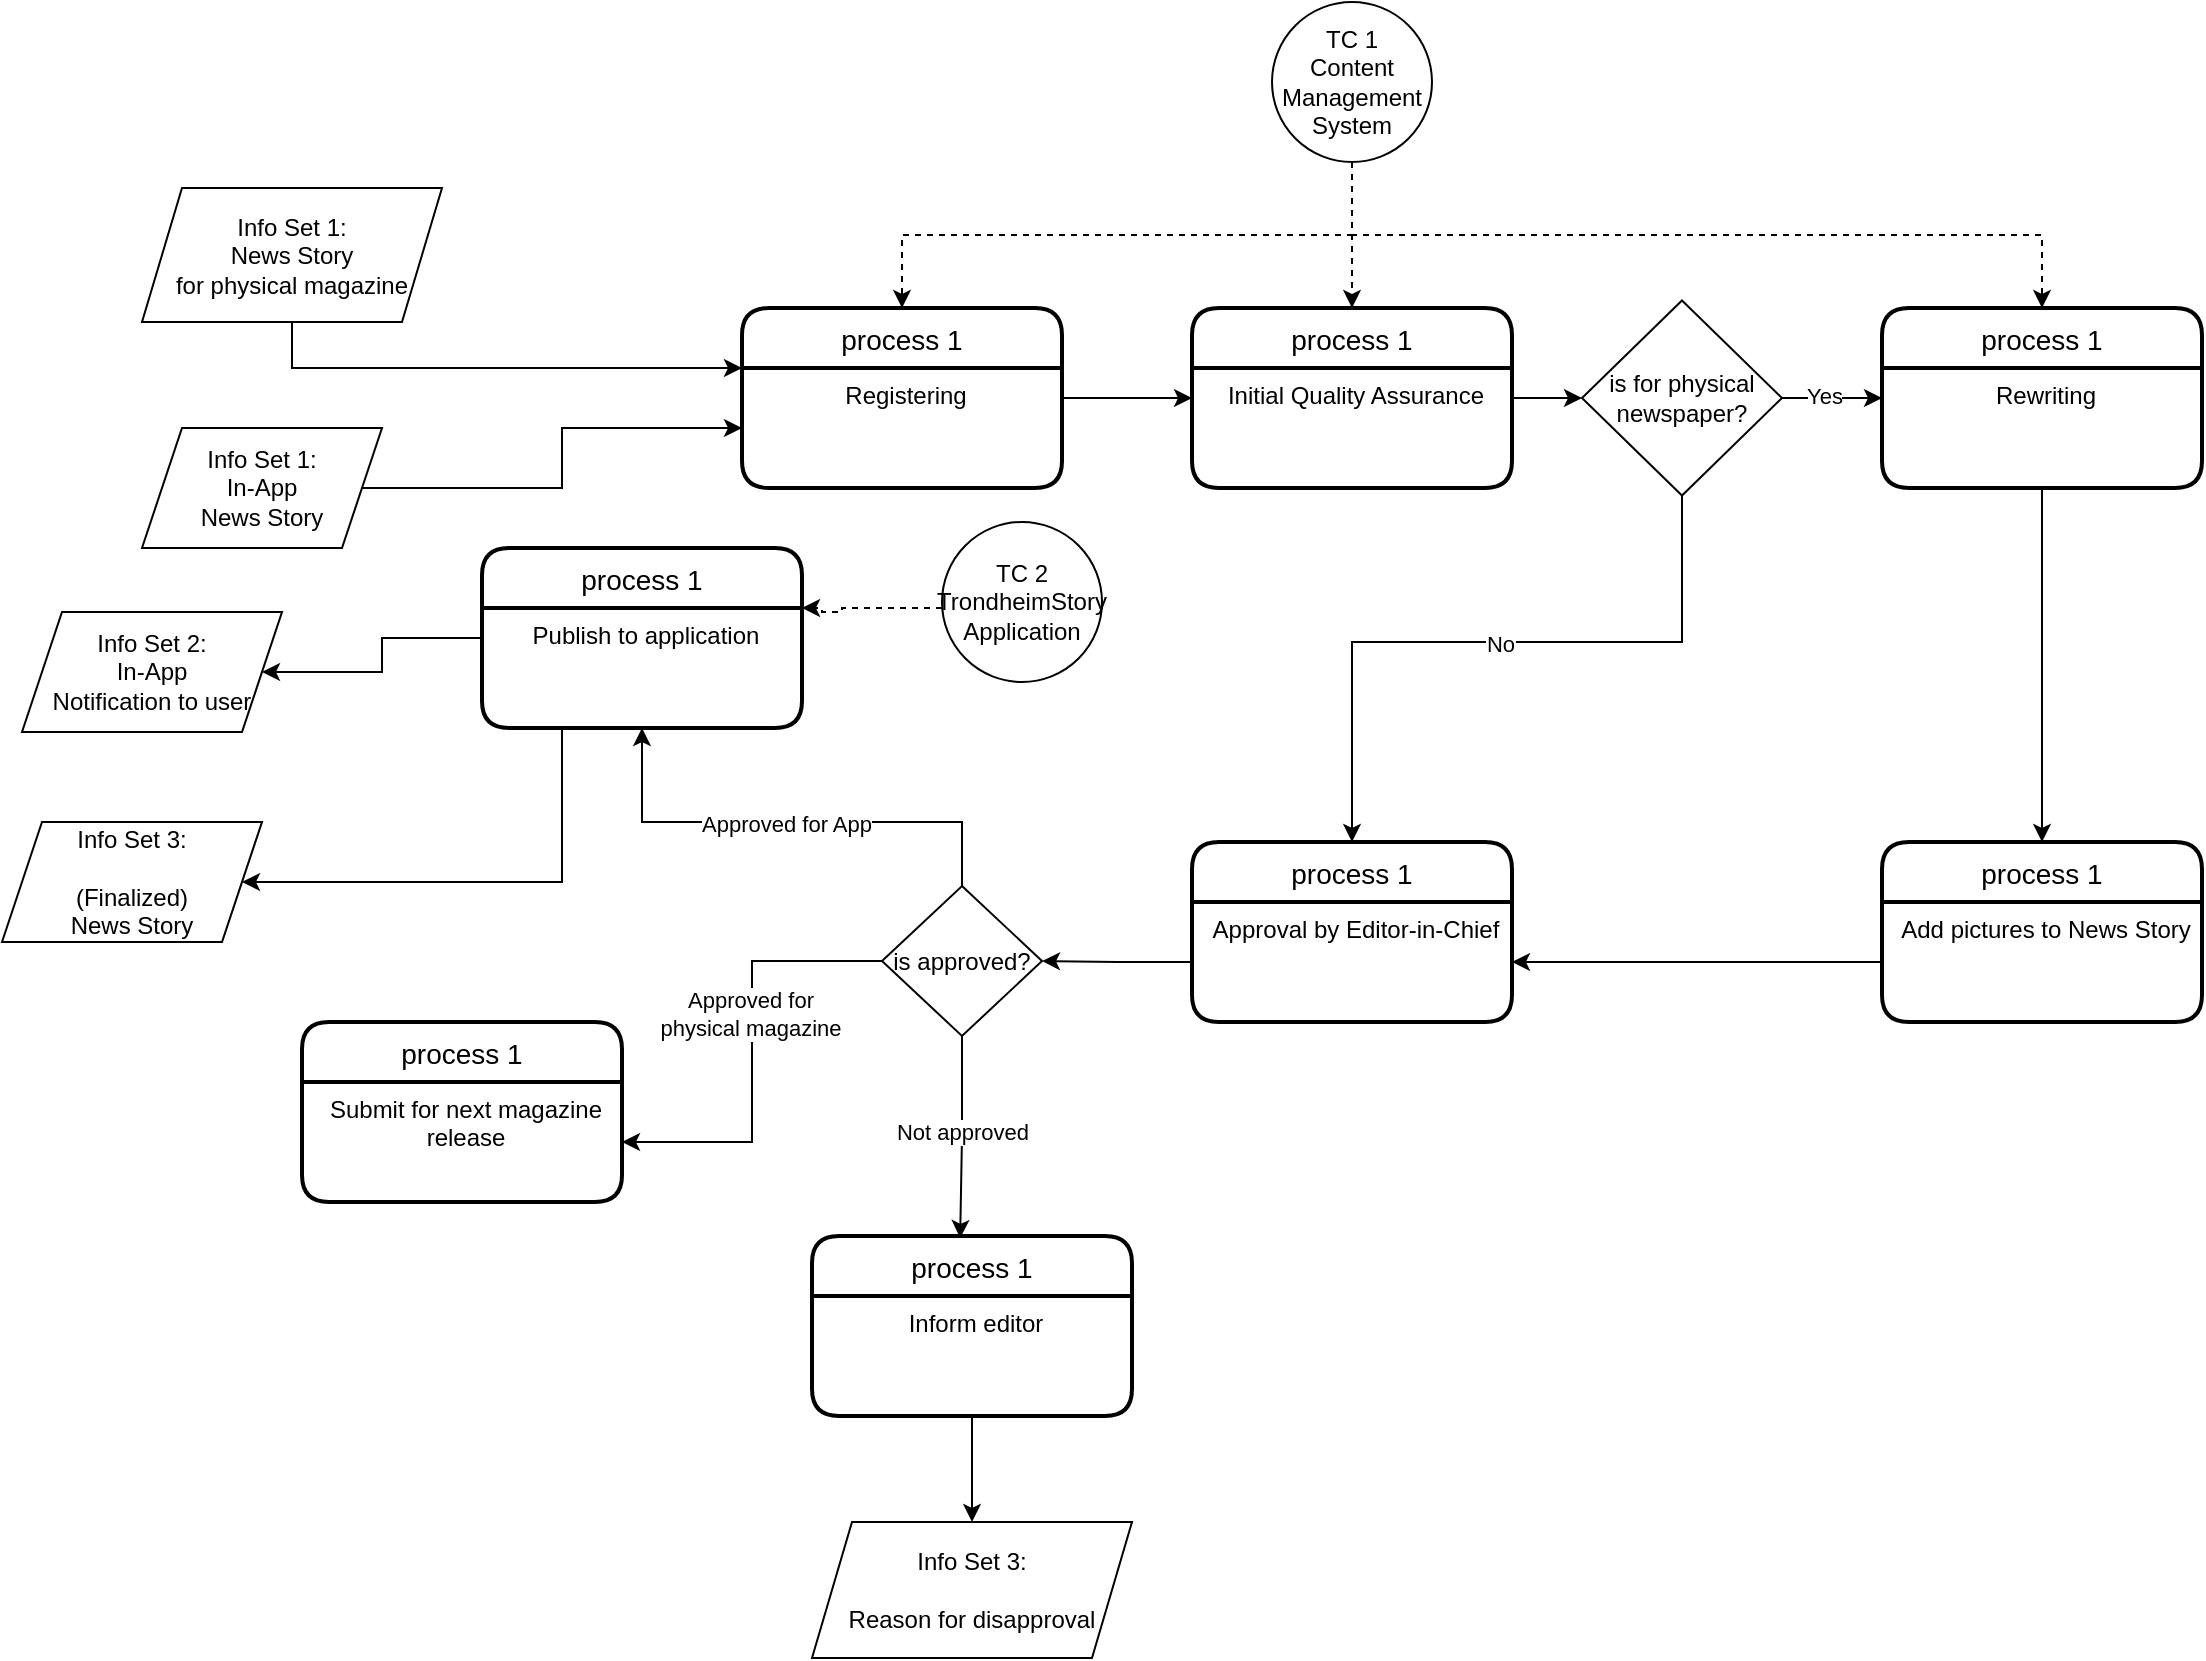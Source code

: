 <mxfile version="13.6.5" type="github">
  <diagram id="T21u9-CuLx84244G4kkz" name="Page-1">
    <mxGraphModel dx="1298" dy="760" grid="1" gridSize="10" guides="1" tooltips="1" connect="1" arrows="1" fold="1" page="1" pageScale="1" pageWidth="1169" pageHeight="1654" math="0" shadow="0">
      <root>
        <mxCell id="0" />
        <mxCell id="1" parent="0" />
        <mxCell id="Up77bsWCeMannX5gQ--k-12" style="edgeStyle=orthogonalEdgeStyle;rounded=0;orthogonalLoop=1;jettySize=auto;html=1;entryX=0;entryY=0.5;entryDx=0;entryDy=0;" parent="1" source="Up77bsWCeMannX5gQ--k-5" target="Up77bsWCeMannX5gQ--k-16" edge="1">
          <mxGeometry relative="1" as="geometry">
            <mxPoint x="360" y="330" as="targetPoint" />
          </mxGeometry>
        </mxCell>
        <mxCell id="Up77bsWCeMannX5gQ--k-5" value="Info Set 1:&lt;br&gt;In-App&lt;br&gt;News Story" style="shape=parallelogram;perimeter=parallelogramPerimeter;whiteSpace=wrap;html=1;fixedSize=1;" parent="1" vertex="1">
          <mxGeometry x="90" y="333" width="120" height="60" as="geometry" />
        </mxCell>
        <mxCell id="Up77bsWCeMannX5gQ--k-33" value="Info Set 2:&lt;br&gt;In-App&lt;br&gt;Notification to user" style="shape=parallelogram;perimeter=parallelogramPerimeter;whiteSpace=wrap;html=1;fixedSize=1;" parent="1" vertex="1">
          <mxGeometry x="30" y="425" width="130" height="60" as="geometry" />
        </mxCell>
        <mxCell id="Up77bsWCeMannX5gQ--k-34" value="Info Set 3:&lt;br&gt;&lt;br&gt;(Finalized)&lt;br&gt;News Story" style="shape=parallelogram;perimeter=parallelogramPerimeter;whiteSpace=wrap;html=1;fixedSize=1;" parent="1" vertex="1">
          <mxGeometry x="20" y="530" width="130" height="60" as="geometry" />
        </mxCell>
        <mxCell id="Up77bsWCeMannX5gQ--k-35" style="edgeStyle=orthogonalEdgeStyle;rounded=0;orthogonalLoop=1;jettySize=auto;html=1;entryX=0;entryY=0.25;entryDx=0;entryDy=0;exitX=1;exitY=0.25;exitDx=0;exitDy=0;" parent="1" source="Up77bsWCeMannX5gQ--k-16" target="Up77bsWCeMannX5gQ--k-28" edge="1">
          <mxGeometry relative="1" as="geometry" />
        </mxCell>
        <mxCell id="Up77bsWCeMannX5gQ--k-49" style="edgeStyle=orthogonalEdgeStyle;rounded=0;orthogonalLoop=1;jettySize=auto;html=1;entryX=1;entryY=0.5;entryDx=0;entryDy=0;" parent="1" source="Up77bsWCeMannX5gQ--k-46" target="Up77bsWCeMannX5gQ--k-33" edge="1">
          <mxGeometry relative="1" as="geometry" />
        </mxCell>
        <mxCell id="Up77bsWCeMannX5gQ--k-50" style="edgeStyle=orthogonalEdgeStyle;rounded=0;orthogonalLoop=1;jettySize=auto;html=1;entryX=1;entryY=0.5;entryDx=0;entryDy=0;exitX=0.25;exitY=1;exitDx=0;exitDy=0;" parent="1" source="Up77bsWCeMannX5gQ--k-47" target="Up77bsWCeMannX5gQ--k-34" edge="1">
          <mxGeometry relative="1" as="geometry">
            <Array as="points">
              <mxPoint x="300" y="560" />
            </Array>
          </mxGeometry>
        </mxCell>
        <mxCell id="Up77bsWCeMannX5gQ--k-51" style="edgeStyle=orthogonalEdgeStyle;rounded=0;orthogonalLoop=1;jettySize=auto;html=1;entryX=0.5;entryY=0;entryDx=0;entryDy=0;" parent="1" source="Up77bsWCeMannX5gQ--k-31" target="Up77bsWCeMannX5gQ--k-40" edge="1">
          <mxGeometry relative="1" as="geometry" />
        </mxCell>
        <mxCell id="Up77bsWCeMannX5gQ--k-52" style="edgeStyle=orthogonalEdgeStyle;rounded=0;orthogonalLoop=1;jettySize=auto;html=1;entryX=1;entryY=0.5;entryDx=0;entryDy=0;" parent="1" source="Up77bsWCeMannX5gQ--k-41" target="Up77bsWCeMannX5gQ--k-44" edge="1">
          <mxGeometry relative="1" as="geometry" />
        </mxCell>
        <mxCell id="4FQ998lupcoue13N-F9y-1" value="TC 1&lt;br&gt;Content Management&lt;br&gt;System" style="ellipse;whiteSpace=wrap;html=1;aspect=fixed;fillColor=#FFFFFF;" vertex="1" parent="1">
          <mxGeometry x="655" y="120" width="80" height="80" as="geometry" />
        </mxCell>
        <mxCell id="4FQ998lupcoue13N-F9y-4" style="edgeStyle=orthogonalEdgeStyle;rounded=0;orthogonalLoop=1;jettySize=auto;html=1;entryX=0.5;entryY=0;entryDx=0;entryDy=0;exitX=0.5;exitY=1;exitDx=0;exitDy=0;dashed=1;" edge="1" parent="1" source="4FQ998lupcoue13N-F9y-1" target="Up77bsWCeMannX5gQ--k-15">
          <mxGeometry relative="1" as="geometry">
            <mxPoint x="400" y="355" as="targetPoint" />
            <mxPoint x="280" y="355" as="sourcePoint" />
          </mxGeometry>
        </mxCell>
        <mxCell id="4FQ998lupcoue13N-F9y-6" style="edgeStyle=orthogonalEdgeStyle;rounded=0;orthogonalLoop=1;jettySize=auto;html=1;entryX=0.5;entryY=0;entryDx=0;entryDy=0;exitX=0.5;exitY=1;exitDx=0;exitDy=0;dashed=1;" edge="1" parent="1" source="4FQ998lupcoue13N-F9y-1" target="Up77bsWCeMannX5gQ--k-30">
          <mxGeometry relative="1" as="geometry">
            <mxPoint x="480" y="310" as="targetPoint" />
            <mxPoint x="480" y="230" as="sourcePoint" />
          </mxGeometry>
        </mxCell>
        <mxCell id="4FQ998lupcoue13N-F9y-7" style="edgeStyle=orthogonalEdgeStyle;rounded=0;orthogonalLoop=1;jettySize=auto;html=1;entryX=0.5;entryY=0;entryDx=0;entryDy=0;dashed=1;" edge="1" parent="1" target="Up77bsWCeMannX5gQ--k-27">
          <mxGeometry relative="1" as="geometry">
            <mxPoint x="480" y="310" as="targetPoint" />
            <mxPoint x="695" y="200" as="sourcePoint" />
            <Array as="points">
              <mxPoint x="695" y="220" />
              <mxPoint x="695" y="220" />
            </Array>
          </mxGeometry>
        </mxCell>
        <mxCell id="4FQ998lupcoue13N-F9y-8" value="TC 2&lt;br&gt;TrondheimStory&lt;br&gt;Application" style="ellipse;whiteSpace=wrap;html=1;aspect=fixed;fillColor=#FFFFFF;" vertex="1" parent="1">
          <mxGeometry x="490" y="380" width="80" height="80" as="geometry" />
        </mxCell>
        <mxCell id="4FQ998lupcoue13N-F9y-9" style="edgeStyle=orthogonalEdgeStyle;rounded=0;orthogonalLoop=1;jettySize=auto;html=1;dashed=1;exitX=0;exitY=0.5;exitDx=0;exitDy=0;entryX=1;entryY=0.25;entryDx=0;entryDy=0;" edge="1" parent="1">
          <mxGeometry relative="1" as="geometry">
            <mxPoint x="420" y="423" as="targetPoint" />
            <mxPoint x="490" y="423" as="sourcePoint" />
            <Array as="points">
              <mxPoint x="440" y="423" />
              <mxPoint x="440" y="425" />
              <mxPoint x="430" y="425" />
              <mxPoint x="430" y="423" />
            </Array>
          </mxGeometry>
        </mxCell>
        <mxCell id="4FQ998lupcoue13N-F9y-17" style="edgeStyle=orthogonalEdgeStyle;rounded=0;orthogonalLoop=1;jettySize=auto;html=1;entryX=1;entryY=0.5;entryDx=0;entryDy=0;endArrow=classic;endFill=1;" edge="1" parent="1" source="4FQ998lupcoue13N-F9y-10" target="4FQ998lupcoue13N-F9y-14">
          <mxGeometry relative="1" as="geometry" />
        </mxCell>
        <mxCell id="4FQ998lupcoue13N-F9y-25" value="Approved for &lt;br&gt;physical magazine" style="edgeLabel;html=1;align=center;verticalAlign=middle;resizable=0;points=[];" vertex="1" connectable="0" parent="4FQ998lupcoue13N-F9y-17">
          <mxGeometry x="0.095" y="-1" relative="1" as="geometry">
            <mxPoint y="-29" as="offset" />
          </mxGeometry>
        </mxCell>
        <mxCell id="4FQ998lupcoue13N-F9y-18" style="edgeStyle=orthogonalEdgeStyle;rounded=0;orthogonalLoop=1;jettySize=auto;html=1;entryX=0.5;entryY=1;entryDx=0;entryDy=0;endArrow=classic;endFill=1;exitX=0.5;exitY=0;exitDx=0;exitDy=0;" edge="1" parent="1" source="4FQ998lupcoue13N-F9y-10" target="Up77bsWCeMannX5gQ--k-47">
          <mxGeometry relative="1" as="geometry">
            <Array as="points">
              <mxPoint x="500" y="530" />
              <mxPoint x="340" y="530" />
            </Array>
          </mxGeometry>
        </mxCell>
        <mxCell id="4FQ998lupcoue13N-F9y-24" value="Approved for App" style="edgeLabel;html=1;align=center;verticalAlign=middle;resizable=0;points=[];" vertex="1" connectable="0" parent="4FQ998lupcoue13N-F9y-18">
          <mxGeometry x="0.004" y="1" relative="1" as="geometry">
            <mxPoint as="offset" />
          </mxGeometry>
        </mxCell>
        <mxCell id="4FQ998lupcoue13N-F9y-20" value="" style="edgeStyle=orthogonalEdgeStyle;rounded=0;orthogonalLoop=1;jettySize=auto;html=1;endArrow=classic;endFill=1;entryX=0.463;entryY=0.011;entryDx=0;entryDy=0;entryPerimeter=0;" edge="1" parent="1" source="4FQ998lupcoue13N-F9y-10" target="4FQ998lupcoue13N-F9y-21">
          <mxGeometry relative="1" as="geometry">
            <mxPoint x="500" y="730" as="targetPoint" />
          </mxGeometry>
        </mxCell>
        <mxCell id="4FQ998lupcoue13N-F9y-27" value="Not approved" style="edgeLabel;html=1;align=center;verticalAlign=middle;resizable=0;points=[];" vertex="1" connectable="0" parent="4FQ998lupcoue13N-F9y-20">
          <mxGeometry x="-0.054" relative="1" as="geometry">
            <mxPoint as="offset" />
          </mxGeometry>
        </mxCell>
        <mxCell id="4FQ998lupcoue13N-F9y-10" value="is approved?" style="rhombus;whiteSpace=wrap;html=1;fillColor=#FFFFFF;" vertex="1" parent="1">
          <mxGeometry x="460" y="562" width="80" height="75" as="geometry" />
        </mxCell>
        <mxCell id="4FQ998lupcoue13N-F9y-12" style="edgeStyle=orthogonalEdgeStyle;rounded=0;orthogonalLoop=1;jettySize=auto;html=1;endArrow=classic;endFill=1;" edge="1" parent="1" source="Up77bsWCeMannX5gQ--k-44" target="4FQ998lupcoue13N-F9y-10">
          <mxGeometry relative="1" as="geometry" />
        </mxCell>
        <mxCell id="Up77bsWCeMannX5gQ--k-43" value="process 1" style="swimlane;childLayout=stackLayout;horizontal=1;startSize=30;horizontalStack=0;rounded=1;fontSize=14;fontStyle=0;strokeWidth=2;resizeParent=0;resizeLast=1;shadow=0;dashed=0;align=center;" parent="1" vertex="1">
          <mxGeometry x="615" y="540" width="160" height="90" as="geometry" />
        </mxCell>
        <mxCell id="Up77bsWCeMannX5gQ--k-44" value="Approval by Editor-in-Chief" style="align=center;strokeColor=none;fillColor=none;spacingLeft=4;fontSize=12;verticalAlign=top;resizable=0;rotatable=0;part=1;" parent="Up77bsWCeMannX5gQ--k-43" vertex="1">
          <mxGeometry y="30" width="160" height="60" as="geometry" />
        </mxCell>
        <mxCell id="Up77bsWCeMannX5gQ--k-45" style="edgeStyle=orthogonalEdgeStyle;rounded=0;orthogonalLoop=1;jettySize=auto;html=1;exitX=0.5;exitY=1;exitDx=0;exitDy=0;" parent="Up77bsWCeMannX5gQ--k-43" source="Up77bsWCeMannX5gQ--k-44" target="Up77bsWCeMannX5gQ--k-44" edge="1">
          <mxGeometry relative="1" as="geometry" />
        </mxCell>
        <mxCell id="Up77bsWCeMannX5gQ--k-46" value="process 1" style="swimlane;childLayout=stackLayout;horizontal=1;startSize=30;horizontalStack=0;rounded=1;fontSize=14;fontStyle=0;strokeWidth=2;resizeParent=0;resizeLast=1;shadow=0;dashed=0;align=center;" parent="1" vertex="1">
          <mxGeometry x="260" y="393" width="160" height="90" as="geometry" />
        </mxCell>
        <mxCell id="Up77bsWCeMannX5gQ--k-47" value="Publish to application" style="align=center;strokeColor=none;fillColor=none;spacingLeft=4;fontSize=12;verticalAlign=top;resizable=0;rotatable=0;part=1;" parent="Up77bsWCeMannX5gQ--k-46" vertex="1">
          <mxGeometry y="30" width="160" height="60" as="geometry" />
        </mxCell>
        <mxCell id="Up77bsWCeMannX5gQ--k-48" style="edgeStyle=orthogonalEdgeStyle;rounded=0;orthogonalLoop=1;jettySize=auto;html=1;exitX=0.5;exitY=1;exitDx=0;exitDy=0;" parent="Up77bsWCeMannX5gQ--k-46" edge="1">
          <mxGeometry relative="1" as="geometry">
            <mxPoint x="-50" y="190" as="sourcePoint" />
            <mxPoint x="-50" y="190" as="targetPoint" />
          </mxGeometry>
        </mxCell>
        <mxCell id="4FQ998lupcoue13N-F9y-13" value="process 1" style="swimlane;childLayout=stackLayout;horizontal=1;startSize=30;horizontalStack=0;rounded=1;fontSize=14;fontStyle=0;strokeWidth=2;resizeParent=0;resizeLast=1;shadow=0;dashed=0;align=center;" vertex="1" parent="1">
          <mxGeometry x="170" y="630" width="160" height="90" as="geometry" />
        </mxCell>
        <mxCell id="4FQ998lupcoue13N-F9y-14" value="Submit for next magazine &#xa;release" style="align=center;strokeColor=none;fillColor=none;spacingLeft=4;fontSize=12;verticalAlign=top;resizable=0;rotatable=0;part=1;" vertex="1" parent="4FQ998lupcoue13N-F9y-13">
          <mxGeometry y="30" width="160" height="60" as="geometry" />
        </mxCell>
        <mxCell id="4FQ998lupcoue13N-F9y-15" style="edgeStyle=orthogonalEdgeStyle;rounded=0;orthogonalLoop=1;jettySize=auto;html=1;exitX=0.5;exitY=1;exitDx=0;exitDy=0;" edge="1" parent="4FQ998lupcoue13N-F9y-13">
          <mxGeometry relative="1" as="geometry">
            <mxPoint x="-50" y="190" as="sourcePoint" />
            <mxPoint x="-50" y="190" as="targetPoint" />
          </mxGeometry>
        </mxCell>
        <mxCell id="4FQ998lupcoue13N-F9y-28" value="Info Set 3:&lt;br&gt;&lt;br&gt;Reason for disapproval" style="shape=parallelogram;perimeter=parallelogramPerimeter;whiteSpace=wrap;html=1;fixedSize=1;" vertex="1" parent="1">
          <mxGeometry x="425" y="880" width="160" height="68" as="geometry" />
        </mxCell>
        <mxCell id="4FQ998lupcoue13N-F9y-21" value="process 1" style="swimlane;childLayout=stackLayout;horizontal=1;startSize=30;horizontalStack=0;rounded=1;fontSize=14;fontStyle=0;strokeWidth=2;resizeParent=0;resizeLast=1;shadow=0;dashed=0;align=center;" vertex="1" parent="1">
          <mxGeometry x="425" y="737" width="160" height="90" as="geometry" />
        </mxCell>
        <mxCell id="4FQ998lupcoue13N-F9y-22" value="Inform editor" style="align=center;strokeColor=none;fillColor=none;spacingLeft=4;fontSize=12;verticalAlign=top;resizable=0;rotatable=0;part=1;" vertex="1" parent="4FQ998lupcoue13N-F9y-21">
          <mxGeometry y="30" width="160" height="60" as="geometry" />
        </mxCell>
        <mxCell id="4FQ998lupcoue13N-F9y-23" style="edgeStyle=orthogonalEdgeStyle;rounded=0;orthogonalLoop=1;jettySize=auto;html=1;exitX=0.5;exitY=1;exitDx=0;exitDy=0;" edge="1" parent="4FQ998lupcoue13N-F9y-21">
          <mxGeometry relative="1" as="geometry">
            <mxPoint x="-50" y="190" as="sourcePoint" />
            <mxPoint x="-50" y="190" as="targetPoint" />
          </mxGeometry>
        </mxCell>
        <mxCell id="4FQ998lupcoue13N-F9y-31" style="edgeStyle=orthogonalEdgeStyle;rounded=0;orthogonalLoop=1;jettySize=auto;html=1;entryX=0;entryY=0.5;entryDx=0;entryDy=0;endArrow=classic;endFill=1;" edge="1" parent="1" source="4FQ998lupcoue13N-F9y-29" target="Up77bsWCeMannX5gQ--k-30">
          <mxGeometry relative="1" as="geometry" />
        </mxCell>
        <mxCell id="4FQ998lupcoue13N-F9y-36" value="Yes" style="edgeLabel;html=1;align=center;verticalAlign=middle;resizable=0;points=[];" vertex="1" connectable="0" parent="4FQ998lupcoue13N-F9y-31">
          <mxGeometry x="0.004" y="4" relative="1" as="geometry">
            <mxPoint x="-4" y="3" as="offset" />
          </mxGeometry>
        </mxCell>
        <mxCell id="4FQ998lupcoue13N-F9y-32" style="edgeStyle=orthogonalEdgeStyle;rounded=0;orthogonalLoop=1;jettySize=auto;html=1;entryX=0.5;entryY=0;entryDx=0;entryDy=0;endArrow=classic;endFill=1;" edge="1" parent="1" source="4FQ998lupcoue13N-F9y-29" target="Up77bsWCeMannX5gQ--k-43">
          <mxGeometry relative="1" as="geometry">
            <Array as="points">
              <mxPoint x="860" y="440" />
              <mxPoint x="695" y="440" />
            </Array>
          </mxGeometry>
        </mxCell>
        <mxCell id="4FQ998lupcoue13N-F9y-35" value="No" style="edgeLabel;html=1;align=center;verticalAlign=middle;resizable=0;points=[];" vertex="1" connectable="0" parent="4FQ998lupcoue13N-F9y-32">
          <mxGeometry x="-0.023" y="1" relative="1" as="geometry">
            <mxPoint as="offset" />
          </mxGeometry>
        </mxCell>
        <mxCell id="4FQ998lupcoue13N-F9y-29" value="is for physical newspaper?" style="rhombus;whiteSpace=wrap;html=1;fillColor=#FFFFFF;" vertex="1" parent="1">
          <mxGeometry x="810" y="269.25" width="100" height="97.5" as="geometry" />
        </mxCell>
        <mxCell id="4FQ998lupcoue13N-F9y-30" style="edgeStyle=orthogonalEdgeStyle;rounded=0;orthogonalLoop=1;jettySize=auto;html=1;entryX=0;entryY=0.5;entryDx=0;entryDy=0;endArrow=classic;endFill=1;exitX=1;exitY=0.25;exitDx=0;exitDy=0;" edge="1" parent="1" source="Up77bsWCeMannX5gQ--k-28" target="4FQ998lupcoue13N-F9y-29">
          <mxGeometry relative="1" as="geometry" />
        </mxCell>
        <mxCell id="Up77bsWCeMannX5gQ--k-27" value="process 1" style="swimlane;childLayout=stackLayout;horizontal=1;startSize=30;horizontalStack=0;rounded=1;fontSize=14;fontStyle=0;strokeWidth=2;resizeParent=0;resizeLast=1;shadow=0;dashed=0;align=center;" parent="1" vertex="1">
          <mxGeometry x="615" y="273" width="160" height="90" as="geometry" />
        </mxCell>
        <mxCell id="Up77bsWCeMannX5gQ--k-28" value="Initial Quality Assurance" style="align=center;strokeColor=none;fillColor=none;spacingLeft=4;fontSize=12;verticalAlign=top;resizable=0;rotatable=0;part=1;" parent="Up77bsWCeMannX5gQ--k-27" vertex="1">
          <mxGeometry y="30" width="160" height="60" as="geometry" />
        </mxCell>
        <mxCell id="Up77bsWCeMannX5gQ--k-29" style="edgeStyle=orthogonalEdgeStyle;rounded=0;orthogonalLoop=1;jettySize=auto;html=1;exitX=0.5;exitY=1;exitDx=0;exitDy=0;" parent="Up77bsWCeMannX5gQ--k-27" source="Up77bsWCeMannX5gQ--k-28" target="Up77bsWCeMannX5gQ--k-28" edge="1">
          <mxGeometry relative="1" as="geometry" />
        </mxCell>
        <mxCell id="Up77bsWCeMannX5gQ--k-15" value="process 1" style="swimlane;childLayout=stackLayout;horizontal=1;startSize=30;horizontalStack=0;rounded=1;fontSize=14;fontStyle=0;strokeWidth=2;resizeParent=0;resizeLast=1;shadow=0;dashed=0;align=center;fillColor=#FFFFFF;" parent="1" vertex="1">
          <mxGeometry x="390" y="273" width="160" height="90" as="geometry" />
        </mxCell>
        <mxCell id="Up77bsWCeMannX5gQ--k-16" value="Registering" style="align=center;strokeColor=none;fillColor=none;spacingLeft=4;fontSize=12;verticalAlign=top;resizable=0;rotatable=0;part=1;" parent="Up77bsWCeMannX5gQ--k-15" vertex="1">
          <mxGeometry y="30" width="160" height="60" as="geometry" />
        </mxCell>
        <mxCell id="Up77bsWCeMannX5gQ--k-18" style="edgeStyle=orthogonalEdgeStyle;rounded=0;orthogonalLoop=1;jettySize=auto;html=1;exitX=0.5;exitY=1;exitDx=0;exitDy=0;" parent="Up77bsWCeMannX5gQ--k-15" source="Up77bsWCeMannX5gQ--k-16" target="Up77bsWCeMannX5gQ--k-16" edge="1">
          <mxGeometry relative="1" as="geometry" />
        </mxCell>
        <mxCell id="4FQ998lupcoue13N-F9y-34" style="edgeStyle=orthogonalEdgeStyle;rounded=0;orthogonalLoop=1;jettySize=auto;html=1;entryX=0;entryY=0;entryDx=0;entryDy=0;endArrow=classic;endFill=1;" edge="1" parent="1" source="4FQ998lupcoue13N-F9y-33" target="Up77bsWCeMannX5gQ--k-16">
          <mxGeometry relative="1" as="geometry">
            <Array as="points">
              <mxPoint x="165" y="303" />
            </Array>
          </mxGeometry>
        </mxCell>
        <mxCell id="4FQ998lupcoue13N-F9y-33" value="Info Set 1:&lt;br&gt;News Story&lt;br&gt;for physical magazine" style="shape=parallelogram;perimeter=parallelogramPerimeter;whiteSpace=wrap;html=1;fixedSize=1;" vertex="1" parent="1">
          <mxGeometry x="90" y="213" width="150" height="67" as="geometry" />
        </mxCell>
        <mxCell id="Up77bsWCeMannX5gQ--k-30" value="process 1" style="swimlane;childLayout=stackLayout;horizontal=1;startSize=30;horizontalStack=0;rounded=1;fontSize=14;fontStyle=0;strokeWidth=2;resizeParent=0;resizeLast=1;shadow=0;dashed=0;align=center;" parent="1" vertex="1">
          <mxGeometry x="960" y="273" width="160" height="90" as="geometry" />
        </mxCell>
        <mxCell id="Up77bsWCeMannX5gQ--k-31" value="Rewriting" style="align=center;strokeColor=none;fillColor=none;spacingLeft=4;fontSize=12;verticalAlign=top;resizable=0;rotatable=0;part=1;" parent="Up77bsWCeMannX5gQ--k-30" vertex="1">
          <mxGeometry y="30" width="160" height="60" as="geometry" />
        </mxCell>
        <mxCell id="Up77bsWCeMannX5gQ--k-32" style="edgeStyle=orthogonalEdgeStyle;rounded=0;orthogonalLoop=1;jettySize=auto;html=1;exitX=0.5;exitY=1;exitDx=0;exitDy=0;" parent="Up77bsWCeMannX5gQ--k-30" source="Up77bsWCeMannX5gQ--k-31" target="Up77bsWCeMannX5gQ--k-31" edge="1">
          <mxGeometry relative="1" as="geometry" />
        </mxCell>
        <mxCell id="Up77bsWCeMannX5gQ--k-40" value="process 1" style="swimlane;childLayout=stackLayout;horizontal=1;startSize=30;horizontalStack=0;rounded=1;fontSize=14;fontStyle=0;strokeWidth=2;resizeParent=0;resizeLast=1;shadow=0;dashed=0;align=center;" parent="1" vertex="1">
          <mxGeometry x="960" y="540" width="160" height="90" as="geometry" />
        </mxCell>
        <mxCell id="Up77bsWCeMannX5gQ--k-41" value="Add pictures to News Story" style="align=center;strokeColor=none;fillColor=none;spacingLeft=4;fontSize=12;verticalAlign=top;resizable=0;rotatable=0;part=1;" parent="Up77bsWCeMannX5gQ--k-40" vertex="1">
          <mxGeometry y="30" width="160" height="60" as="geometry" />
        </mxCell>
        <mxCell id="Up77bsWCeMannX5gQ--k-42" style="edgeStyle=orthogonalEdgeStyle;rounded=0;orthogonalLoop=1;jettySize=auto;html=1;exitX=0.5;exitY=1;exitDx=0;exitDy=0;" parent="Up77bsWCeMannX5gQ--k-40" source="Up77bsWCeMannX5gQ--k-41" target="Up77bsWCeMannX5gQ--k-41" edge="1">
          <mxGeometry relative="1" as="geometry" />
        </mxCell>
        <mxCell id="4FQ998lupcoue13N-F9y-38" style="edgeStyle=orthogonalEdgeStyle;rounded=0;orthogonalLoop=1;jettySize=auto;html=1;entryX=0.5;entryY=0;entryDx=0;entryDy=0;endArrow=classic;endFill=1;" edge="1" parent="1" source="4FQ998lupcoue13N-F9y-22" target="4FQ998lupcoue13N-F9y-28">
          <mxGeometry relative="1" as="geometry" />
        </mxCell>
      </root>
    </mxGraphModel>
  </diagram>
</mxfile>
